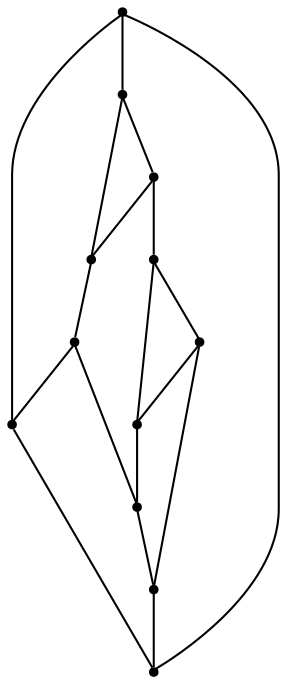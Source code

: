 graph {
  node [shape=point,comment="{\"directed\":false,\"doi\":\"10.1007/978-3-540-24595-7_36\",\"figure\":\"1 (4)\"}"]

  v0 [pos="1036.713671875,888.8124677870012"]
  v1 [pos="975.9523778161338,821.3125122918027"]
  v2 [pos="1036.7136718749998,780.8125072055395"]
  v3 [pos="1002.9573832667152,969.8124779595273"]
  v4 [pos="921.9423351199127,1010.3124830457903"]
  v5 [pos="921.9423351199127,740.3125021192766"]
  v6 [pos="921.9423351199127,915.8125135633684"]
  v7 [pos="921.9423351199127,821.3125122918025"]
  v8 [pos="921.9423351199127,861.8125173780656"]
  v9 [pos="773.4147097565407,936.0624843173559"]
  v10 [pos="874.6835278888082,834.8125033908424"]
  v11 [pos="773.4147097565408,801.0624779595272"]

  v0 -- v1 [id="-1",pos="1036.713671875,888.8124677870012 975.9523778161338,821.3125122918027 975.9523778161338,821.3125122918027 975.9523778161338,821.3125122918027"]
  v11 -- v10 [id="-2",pos="773.4147097565408,801.0624779595272 874.6835278888082,834.8125033908424 874.6835278888082,834.8125033908424 874.6835278888082,834.8125033908424"]
  v9 -- v10 [id="-3",pos="773.4147097565407,936.0624843173559 874.6835278888082,834.8125033908424 874.6835278888082,834.8125033908424 874.6835278888082,834.8125033908424"]
  v9 -- v11 [id="-4",pos="773.4147097565407,936.0624843173559 773.4147097565408,801.0624779595272 773.4147097565408,801.0624779595272 773.4147097565408,801.0624779595272"]
  v11 -- v5 [id="-5",pos="773.4147097565408,801.0624779595272 921.9423351199127,740.3125021192766 921.9423351199127,740.3125021192766 921.9423351199127,740.3125021192766"]
  v10 -- v7 [id="-6",pos="874.6835278888082,834.8125033908424 921.9423351199127,821.3125122918025 921.9423351199127,821.3125122918025 921.9423351199127,821.3125122918025"]
  v8 -- v1 [id="-7",pos="921.9423351199127,861.8125173780656 975.9523778161338,821.3125122918027 975.9523778161338,821.3125122918027 975.9523778161338,821.3125122918027"]
  v1 -- v2 [id="-8",pos="975.9523778161338,821.3125122918027 1036.7136718749998,780.8125072055395 1036.7136718749998,780.8125072055395 1036.7136718749998,780.8125072055395"]
  v4 -- v9 [id="-9",pos="921.9423351199127,1010.3124830457903 773.4147097565407,936.0624843173559 773.4147097565407,936.0624843173559 773.4147097565407,936.0624843173559"]
  v4 -- v6 [id="-10",pos="921.9423351199127,1010.3124830457903 921.9423351199127,915.8125135633684 921.9423351199127,915.8125135633684 921.9423351199127,915.8125135633684"]
  v6 -- v8 [id="-11",pos="921.9423351199127,915.8125135633684 921.9423351199127,861.8125173780656 921.9423351199127,861.8125173780656 921.9423351199127,861.8125173780656"]
  v8 -- v7 [id="-12",pos="921.9423351199127,861.8125173780656 921.9423351199127,821.3125122918025 921.9423351199127,821.3125122918025 921.9423351199127,821.3125122918025"]
  v7 -- v5 [id="-13",pos="921.9423351199127,821.3125122918025 921.9423351199127,740.3125021192766 921.9423351199127,740.3125021192766 921.9423351199127,740.3125021192766"]
  v6 -- v3 [id="-14",pos="921.9423351199127,915.8125135633684 1002.9573832667152,969.8124779595273 1002.9573832667152,969.8124779595273 1002.9573832667152,969.8124779595273"]
  v5 -- v2 [id="-15",pos="921.9423351199127,740.3125021192766 1036.7136718749998,780.8125072055395 1036.7136718749998,780.8125072055395 1036.7136718749998,780.8125072055395"]
  v3 -- v4 [id="-16",pos="1002.9573832667152,969.8124779595273 921.9423351199127,1010.3124830457903 921.9423351199127,1010.3124830457903 921.9423351199127,1010.3124830457903"]
  v0 -- v3 [id="-17",pos="1036.713671875,888.8124677870012 1002.9573832667152,969.8124779595273 1002.9573832667152,969.8124779595273 1002.9573832667152,969.8124779595273"]
  v2 -- v0 [id="-18",pos="1036.7136718749998,780.8125072055395 1036.713671875,888.8124677870012 1036.713671875,888.8124677870012 1036.713671875,888.8124677870012"]
}